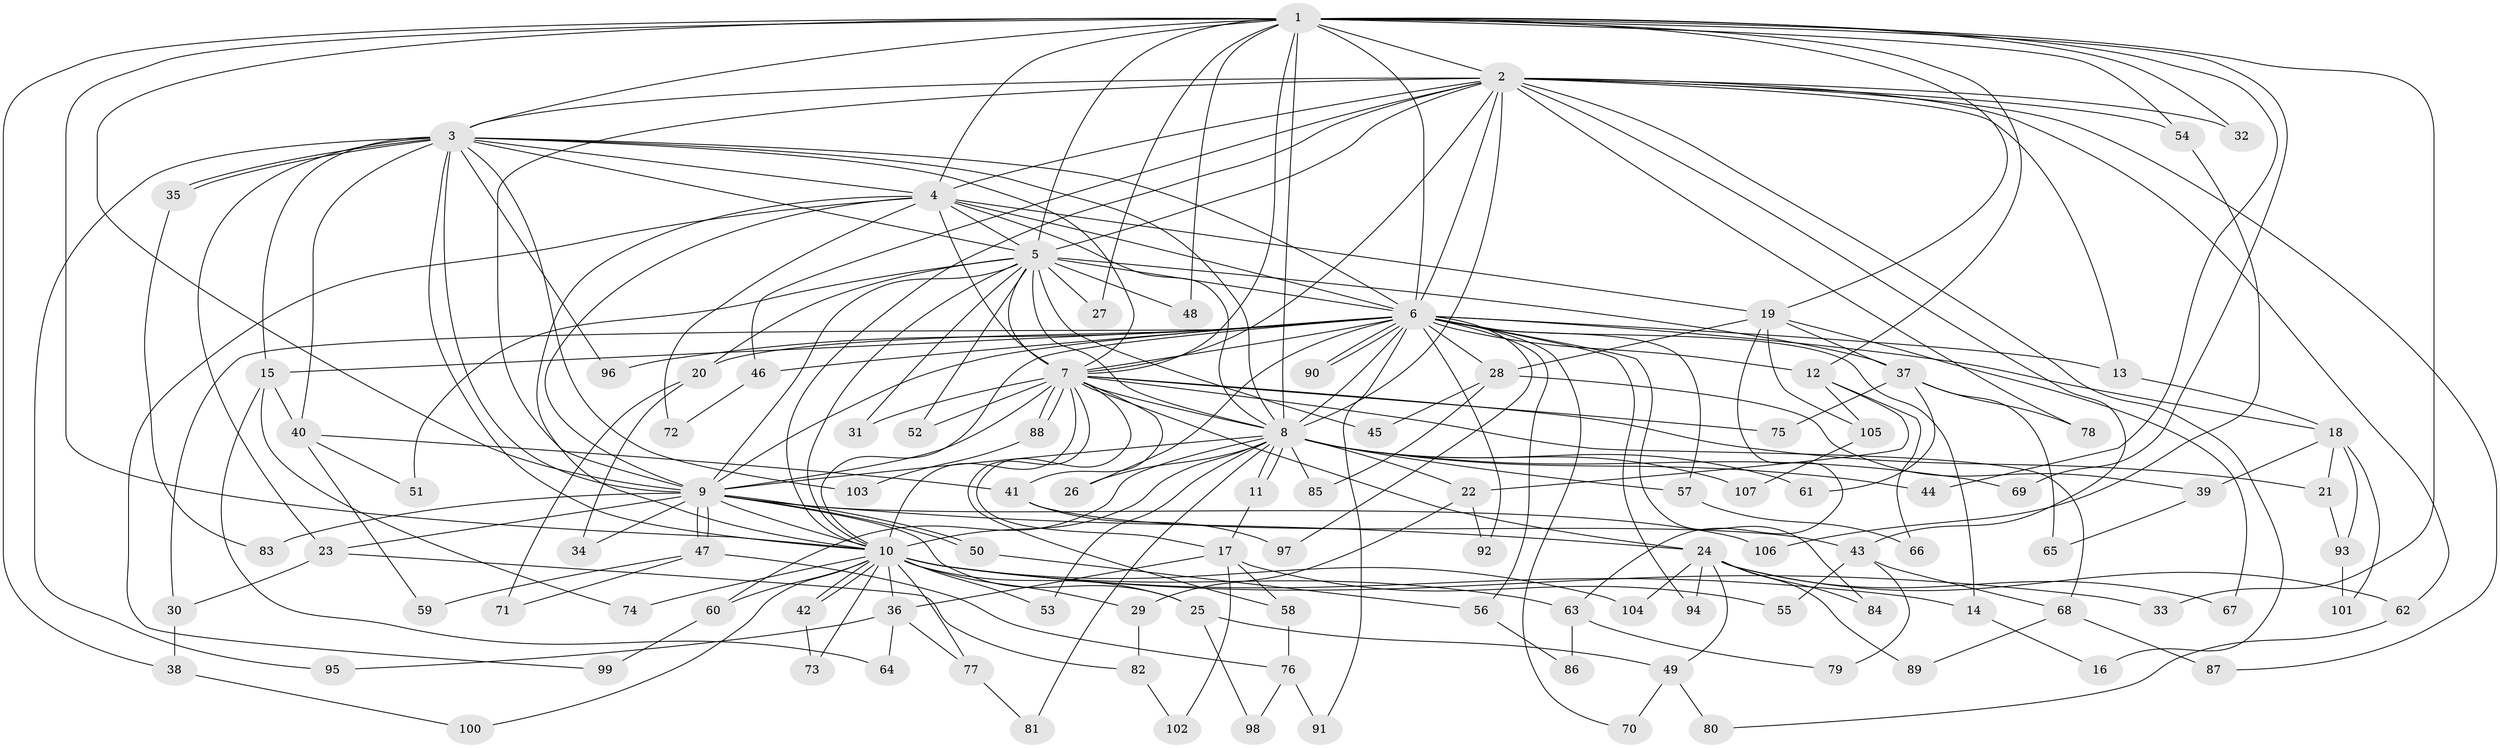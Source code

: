 // Generated by graph-tools (version 1.1) at 2025/01/03/09/25 03:01:16]
// undirected, 107 vertices, 239 edges
graph export_dot {
graph [start="1"]
  node [color=gray90,style=filled];
  1;
  2;
  3;
  4;
  5;
  6;
  7;
  8;
  9;
  10;
  11;
  12;
  13;
  14;
  15;
  16;
  17;
  18;
  19;
  20;
  21;
  22;
  23;
  24;
  25;
  26;
  27;
  28;
  29;
  30;
  31;
  32;
  33;
  34;
  35;
  36;
  37;
  38;
  39;
  40;
  41;
  42;
  43;
  44;
  45;
  46;
  47;
  48;
  49;
  50;
  51;
  52;
  53;
  54;
  55;
  56;
  57;
  58;
  59;
  60;
  61;
  62;
  63;
  64;
  65;
  66;
  67;
  68;
  69;
  70;
  71;
  72;
  73;
  74;
  75;
  76;
  77;
  78;
  79;
  80;
  81;
  82;
  83;
  84;
  85;
  86;
  87;
  88;
  89;
  90;
  91;
  92;
  93;
  94;
  95;
  96;
  97;
  98;
  99;
  100;
  101;
  102;
  103;
  104;
  105;
  106;
  107;
  1 -- 2;
  1 -- 3;
  1 -- 4;
  1 -- 5;
  1 -- 6;
  1 -- 7;
  1 -- 8;
  1 -- 9;
  1 -- 10;
  1 -- 12;
  1 -- 19;
  1 -- 27;
  1 -- 32;
  1 -- 33;
  1 -- 38;
  1 -- 44;
  1 -- 48;
  1 -- 54;
  1 -- 69;
  2 -- 3;
  2 -- 4;
  2 -- 5;
  2 -- 6;
  2 -- 7;
  2 -- 8;
  2 -- 9;
  2 -- 10;
  2 -- 13;
  2 -- 16;
  2 -- 32;
  2 -- 43;
  2 -- 46;
  2 -- 54;
  2 -- 62;
  2 -- 78;
  2 -- 87;
  3 -- 4;
  3 -- 5;
  3 -- 6;
  3 -- 7;
  3 -- 8;
  3 -- 9;
  3 -- 10;
  3 -- 15;
  3 -- 23;
  3 -- 35;
  3 -- 35;
  3 -- 40;
  3 -- 95;
  3 -- 96;
  3 -- 103;
  4 -- 5;
  4 -- 6;
  4 -- 7;
  4 -- 8;
  4 -- 9;
  4 -- 10;
  4 -- 19;
  4 -- 72;
  4 -- 99;
  5 -- 6;
  5 -- 7;
  5 -- 8;
  5 -- 9;
  5 -- 10;
  5 -- 20;
  5 -- 27;
  5 -- 31;
  5 -- 37;
  5 -- 45;
  5 -- 48;
  5 -- 51;
  5 -- 52;
  6 -- 7;
  6 -- 8;
  6 -- 9;
  6 -- 10;
  6 -- 12;
  6 -- 13;
  6 -- 14;
  6 -- 15;
  6 -- 18;
  6 -- 20;
  6 -- 26;
  6 -- 28;
  6 -- 30;
  6 -- 46;
  6 -- 56;
  6 -- 57;
  6 -- 70;
  6 -- 84;
  6 -- 90;
  6 -- 90;
  6 -- 91;
  6 -- 92;
  6 -- 94;
  6 -- 96;
  6 -- 97;
  7 -- 8;
  7 -- 9;
  7 -- 10;
  7 -- 17;
  7 -- 21;
  7 -- 24;
  7 -- 31;
  7 -- 41;
  7 -- 52;
  7 -- 58;
  7 -- 68;
  7 -- 75;
  7 -- 88;
  7 -- 88;
  8 -- 9;
  8 -- 10;
  8 -- 11;
  8 -- 11;
  8 -- 22;
  8 -- 26;
  8 -- 44;
  8 -- 53;
  8 -- 57;
  8 -- 60;
  8 -- 61;
  8 -- 69;
  8 -- 81;
  8 -- 85;
  8 -- 107;
  9 -- 10;
  9 -- 23;
  9 -- 24;
  9 -- 25;
  9 -- 34;
  9 -- 47;
  9 -- 47;
  9 -- 50;
  9 -- 50;
  9 -- 83;
  9 -- 106;
  10 -- 14;
  10 -- 25;
  10 -- 29;
  10 -- 33;
  10 -- 36;
  10 -- 42;
  10 -- 42;
  10 -- 53;
  10 -- 60;
  10 -- 63;
  10 -- 73;
  10 -- 74;
  10 -- 77;
  10 -- 100;
  10 -- 104;
  11 -- 17;
  12 -- 22;
  12 -- 66;
  12 -- 105;
  13 -- 18;
  14 -- 16;
  15 -- 40;
  15 -- 64;
  15 -- 74;
  17 -- 36;
  17 -- 55;
  17 -- 58;
  17 -- 102;
  18 -- 21;
  18 -- 39;
  18 -- 93;
  18 -- 101;
  19 -- 28;
  19 -- 37;
  19 -- 63;
  19 -- 67;
  19 -- 105;
  20 -- 34;
  20 -- 71;
  21 -- 93;
  22 -- 29;
  22 -- 92;
  23 -- 30;
  23 -- 82;
  24 -- 49;
  24 -- 62;
  24 -- 67;
  24 -- 84;
  24 -- 89;
  24 -- 94;
  24 -- 104;
  25 -- 49;
  25 -- 98;
  28 -- 39;
  28 -- 45;
  28 -- 85;
  29 -- 82;
  30 -- 38;
  35 -- 83;
  36 -- 64;
  36 -- 77;
  36 -- 95;
  37 -- 61;
  37 -- 65;
  37 -- 75;
  37 -- 78;
  38 -- 100;
  39 -- 65;
  40 -- 41;
  40 -- 51;
  40 -- 59;
  41 -- 43;
  41 -- 97;
  42 -- 73;
  43 -- 55;
  43 -- 68;
  43 -- 79;
  46 -- 72;
  47 -- 59;
  47 -- 71;
  47 -- 76;
  49 -- 70;
  49 -- 80;
  50 -- 56;
  54 -- 106;
  56 -- 86;
  57 -- 66;
  58 -- 76;
  60 -- 99;
  62 -- 80;
  63 -- 79;
  63 -- 86;
  68 -- 87;
  68 -- 89;
  76 -- 91;
  76 -- 98;
  77 -- 81;
  82 -- 102;
  88 -- 103;
  93 -- 101;
  105 -- 107;
}
